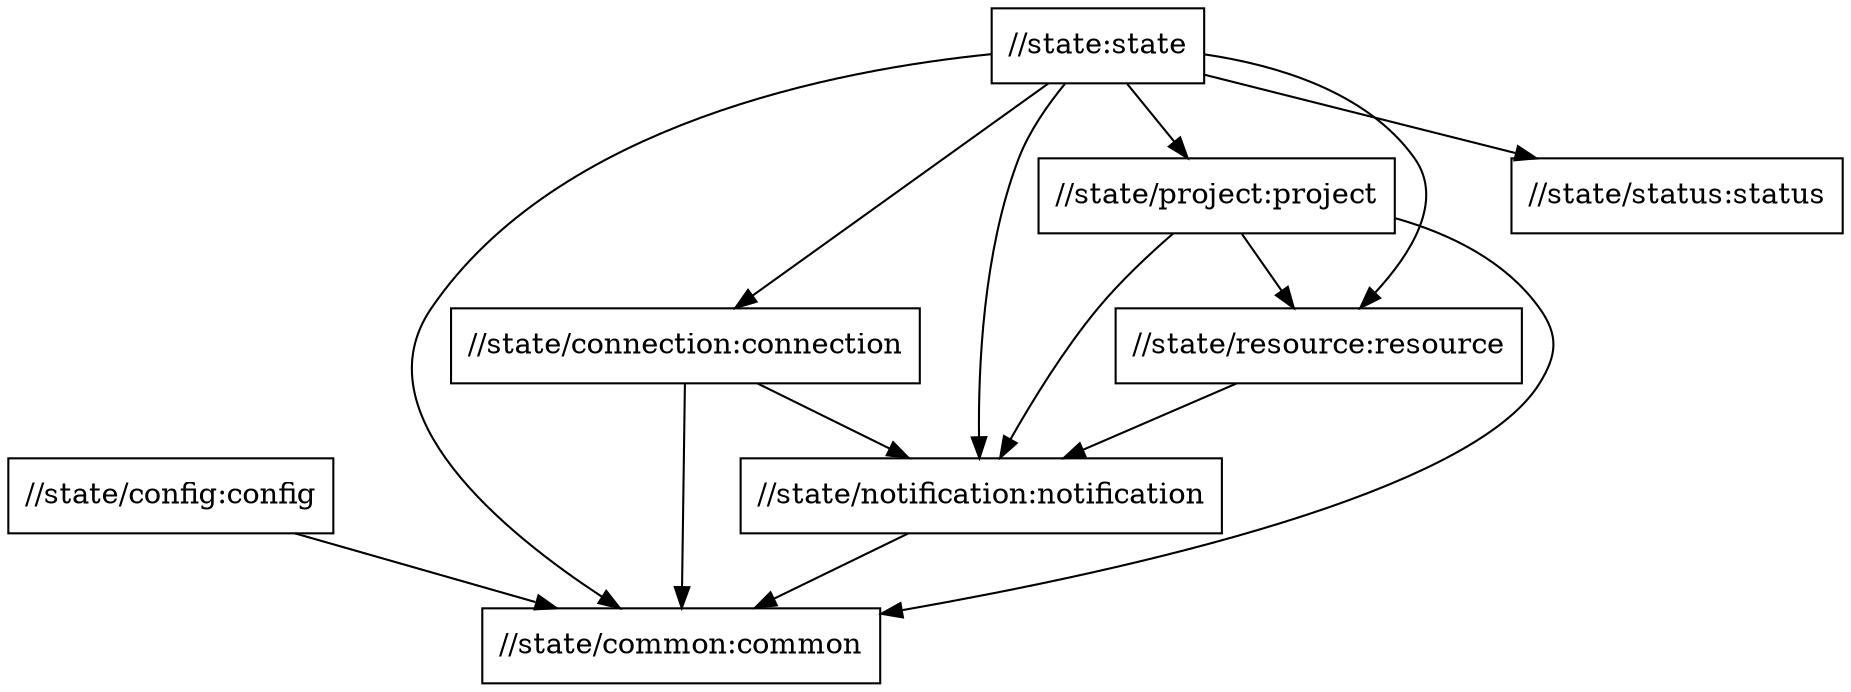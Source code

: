 digraph mygraph {
  node [shape=box];
  "//state/config:config"
  "//state/config:config" -> "//state/common:common"
  "//state:state"
  "//state:state" -> "//state/common:common"
  "//state:state" -> "//state/connection:connection"
  "//state:state" -> "//state/notification:notification"
  "//state:state" -> "//state/project:project"
  "//state:state" -> "//state/resource:resource"
  "//state:state" -> "//state/status:status"
  "//state/status:status"
  "//state/connection:connection"
  "//state/connection:connection" -> "//state/common:common"
  "//state/connection:connection" -> "//state/notification:notification"
  "//state/project:project"
  "//state/project:project" -> "//state/common:common"
  "//state/project:project" -> "//state/notification:notification"
  "//state/project:project" -> "//state/resource:resource"
  "//state/resource:resource"
  "//state/resource:resource" -> "//state/notification:notification"
  "//state/notification:notification"
  "//state/notification:notification" -> "//state/common:common"
  "//state/common:common"
}
